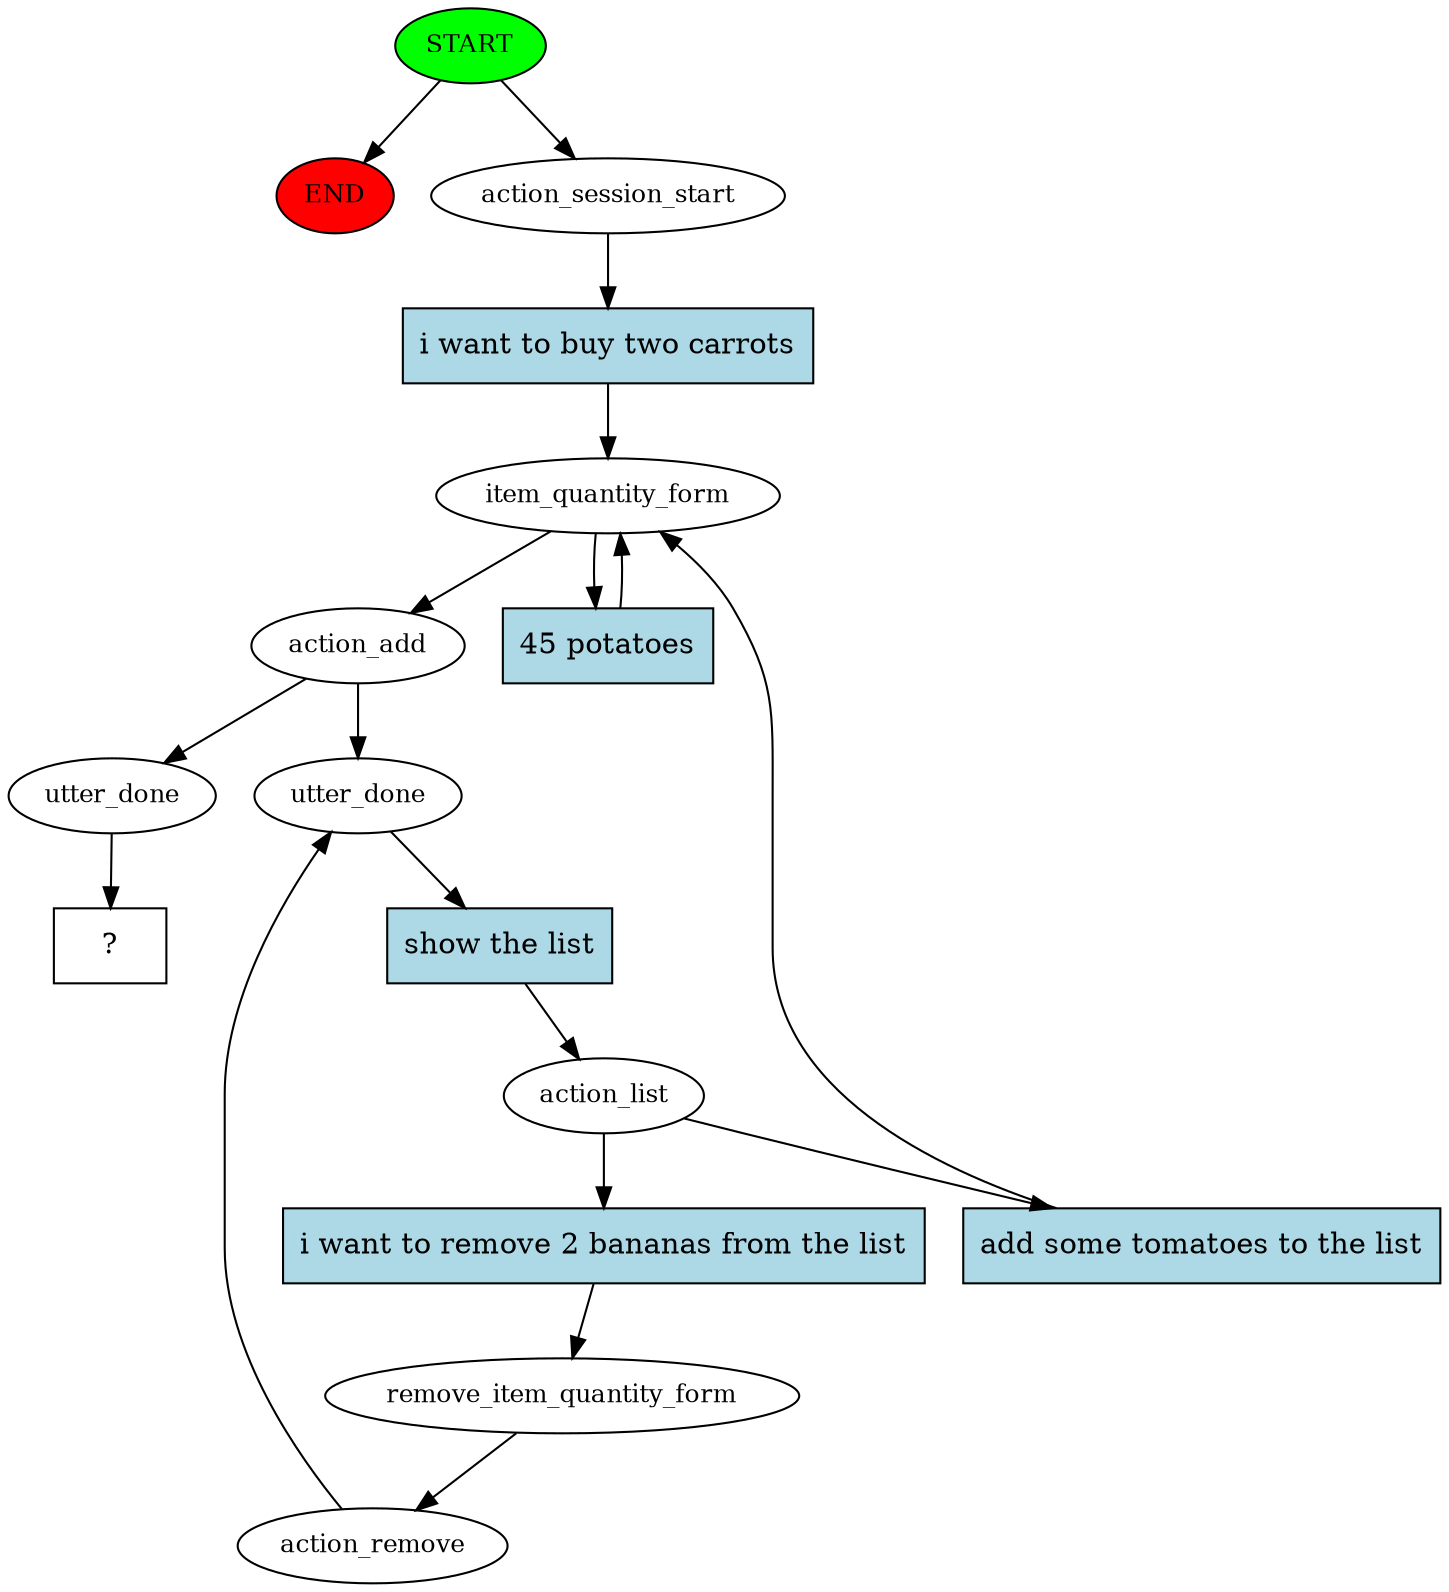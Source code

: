 digraph  {
0 [class="start active", fillcolor=green, fontsize=12, label=START, style=filled];
"-1" [class=end, fillcolor=red, fontsize=12, label=END, style=filled];
1 [class=active, fontsize=12, label=action_session_start];
2 [class=active, fontsize=12, label=item_quantity_form];
3 [class=active, fontsize=12, label=action_add];
4 [class=active, fontsize=12, label=utter_done];
5 [class=active, fontsize=12, label=action_list];
10 [class=active, fontsize=12, label=remove_item_quantity_form];
11 [class=active, fontsize=12, label=action_remove];
25 [class=active, fontsize=12, label=utter_done];
26 [class="intent dashed active", label="  ?  ", shape=rect];
27 [class="intent active", fillcolor=lightblue, label="i want to buy two carrots", shape=rect, style=filled];
28 [class="intent active", fillcolor=lightblue, label="45 potatoes", shape=rect, style=filled];
29 [class="intent active", fillcolor=lightblue, label="show the list", shape=rect, style=filled];
30 [class="intent active", fillcolor=lightblue, label="add some tomatoes to the list", shape=rect, style=filled];
31 [class="intent active", fillcolor=lightblue, label="i want to remove 2 bananas from the list", shape=rect, style=filled];
0 -> "-1"  [class="", key=NONE, label=""];
0 -> 1  [class=active, key=NONE, label=""];
1 -> 27  [class=active, key=0];
2 -> 3  [class=active, key=NONE, label=""];
2 -> 28  [class=active, key=0];
3 -> 4  [class=active, key=NONE, label=""];
3 -> 25  [class=active, key=NONE, label=""];
4 -> 29  [class=active, key=0];
5 -> 30  [class=active, key=0];
5 -> 31  [class=active, key=0];
10 -> 11  [class=active, key=NONE, label=""];
11 -> 4  [class=active, key=NONE, label=""];
25 -> 26  [class=active, key=NONE, label=""];
27 -> 2  [class=active, key=0];
28 -> 2  [class=active, key=0];
29 -> 5  [class=active, key=0];
30 -> 2  [class=active, key=0];
31 -> 10  [class=active, key=0];
}
